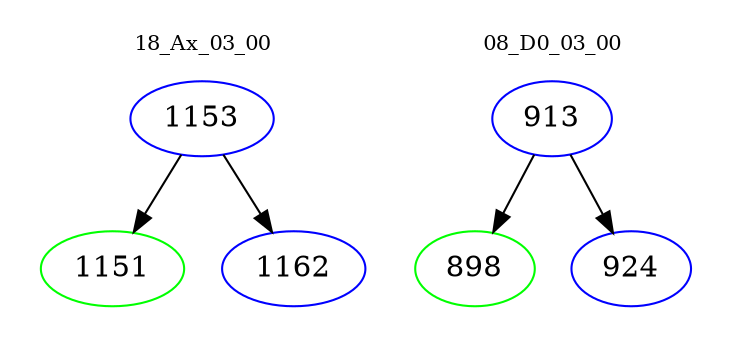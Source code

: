 digraph{
subgraph cluster_0 {
color = white
label = "18_Ax_03_00";
fontsize=10;
T0_1153 [label="1153", color="blue"]
T0_1153 -> T0_1151 [color="black"]
T0_1151 [label="1151", color="green"]
T0_1153 -> T0_1162 [color="black"]
T0_1162 [label="1162", color="blue"]
}
subgraph cluster_1 {
color = white
label = "08_D0_03_00";
fontsize=10;
T1_913 [label="913", color="blue"]
T1_913 -> T1_898 [color="black"]
T1_898 [label="898", color="green"]
T1_913 -> T1_924 [color="black"]
T1_924 [label="924", color="blue"]
}
}
